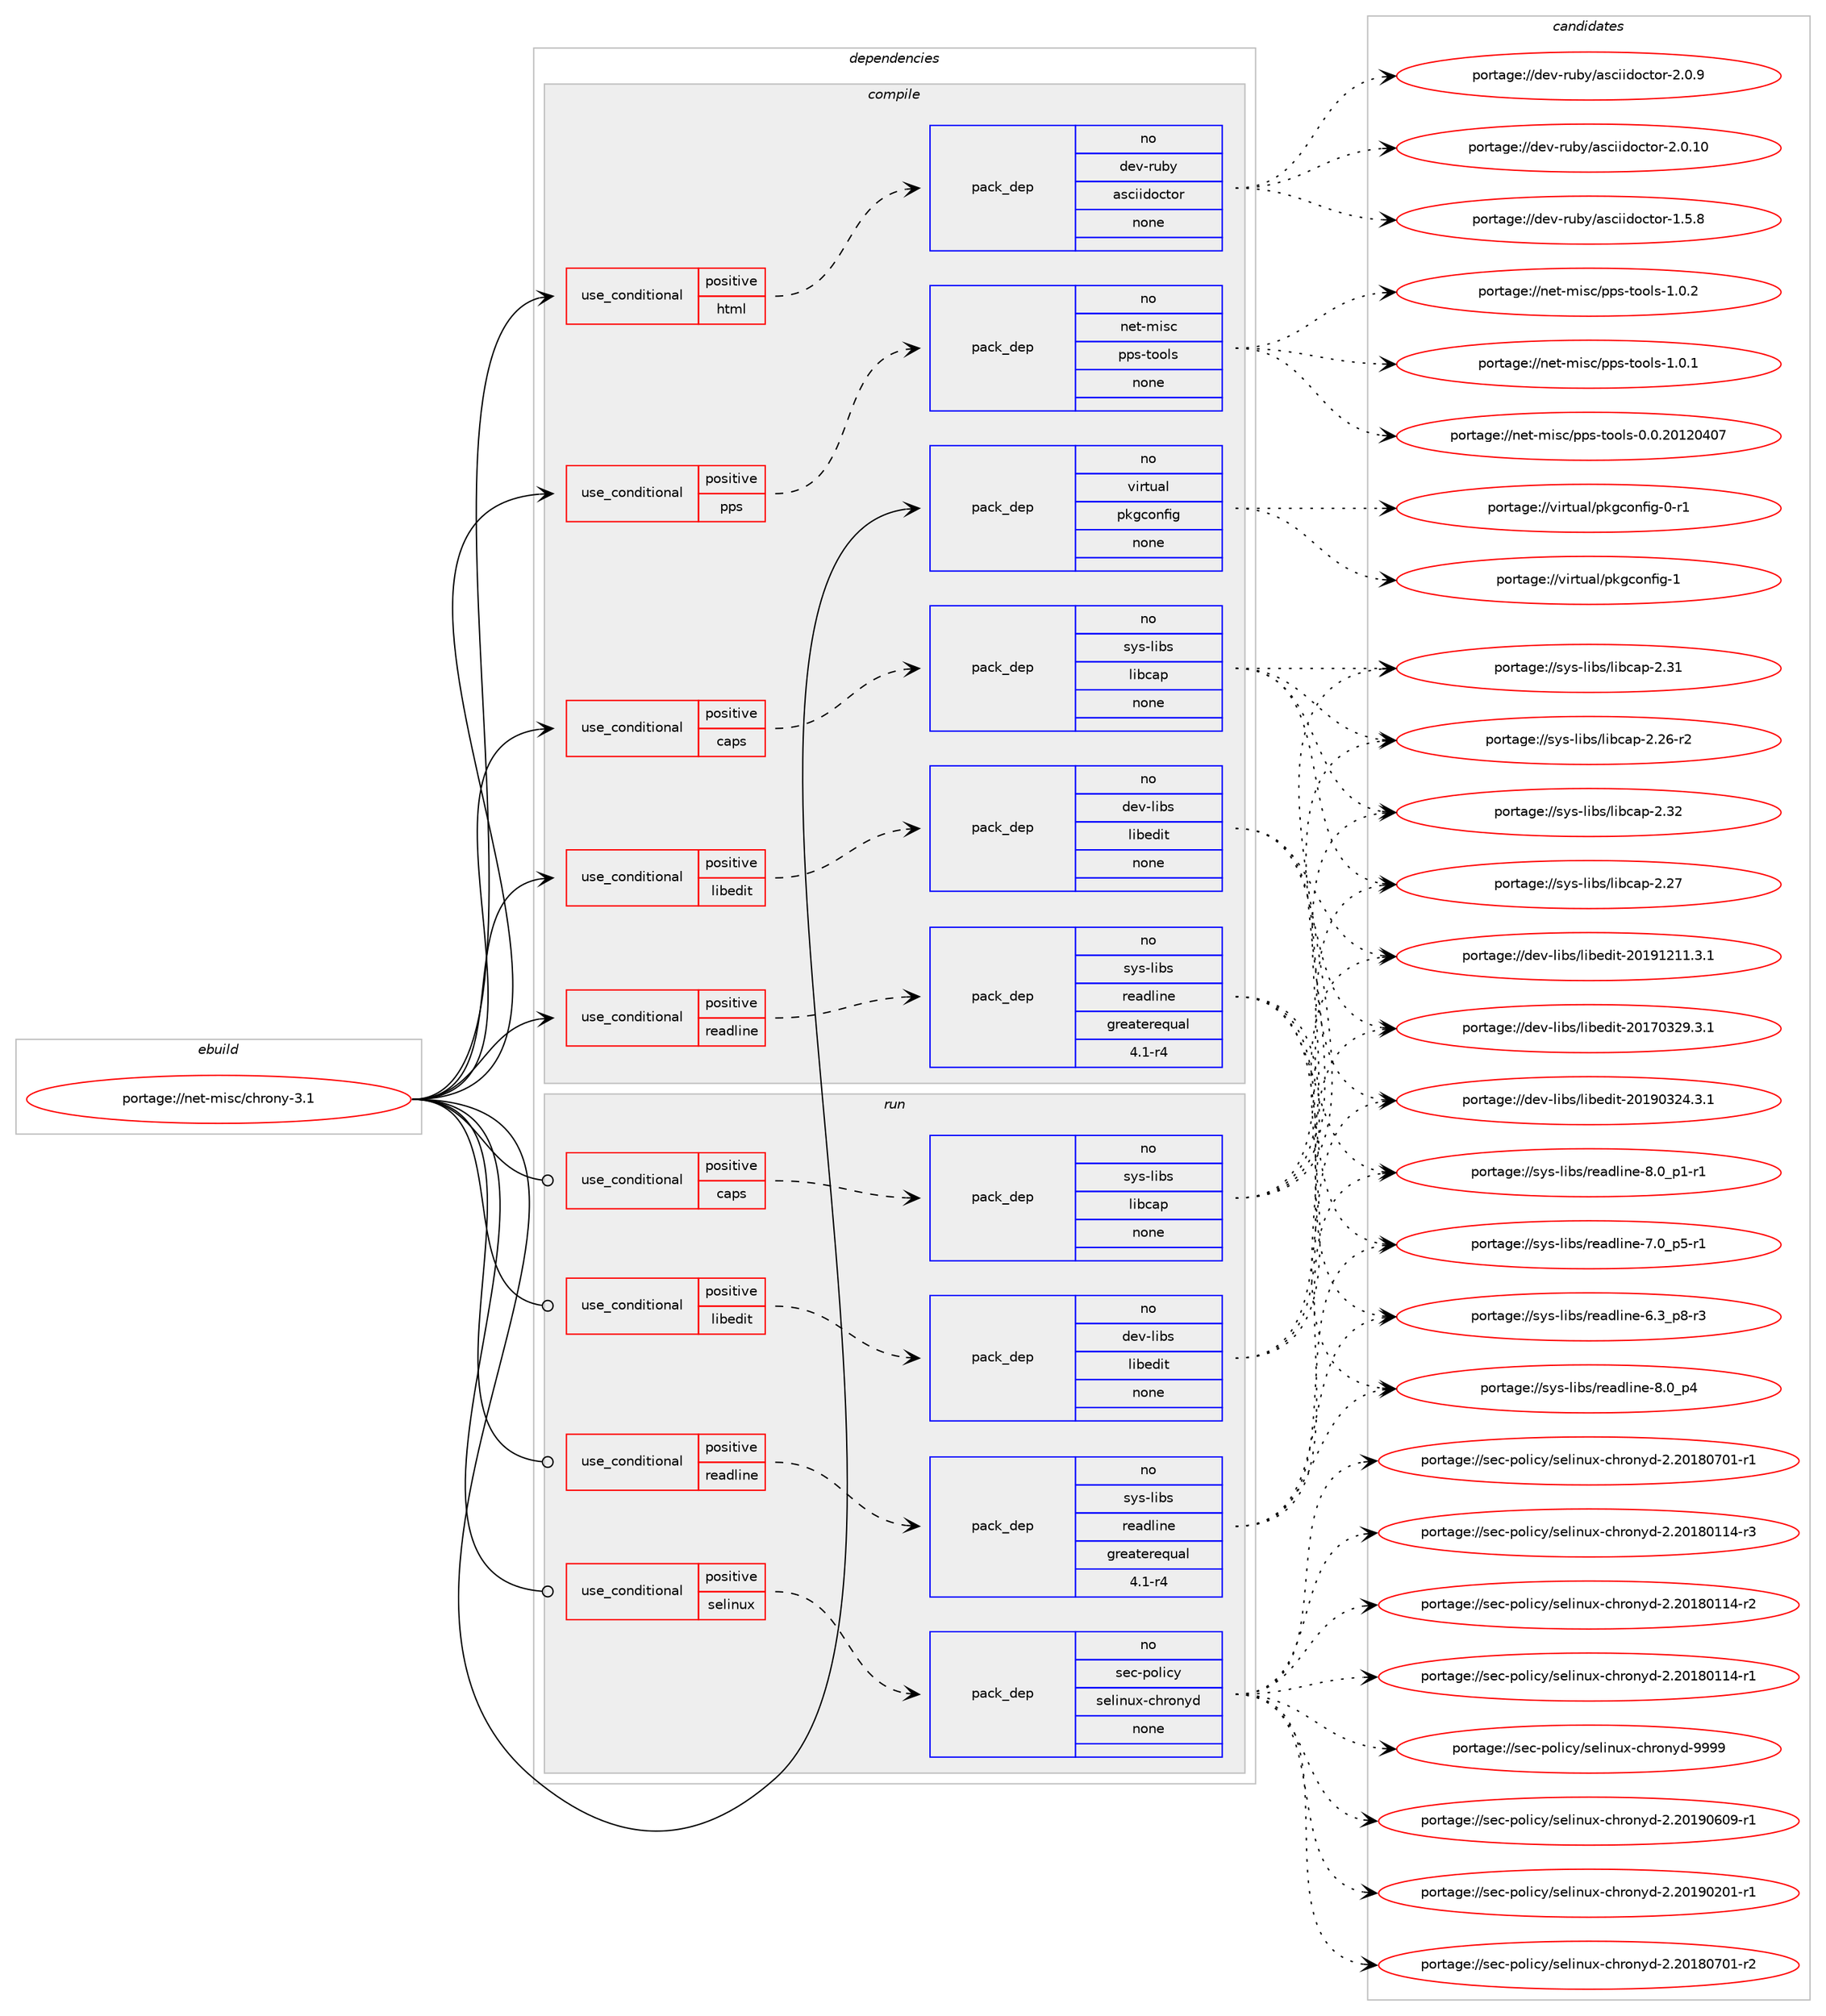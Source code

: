digraph prolog {

# *************
# Graph options
# *************

newrank=true;
concentrate=true;
compound=true;
graph [rankdir=LR,fontname=Helvetica,fontsize=10,ranksep=1.5];#, ranksep=2.5, nodesep=0.2];
edge  [arrowhead=vee];
node  [fontname=Helvetica,fontsize=10];

# **********
# The ebuild
# **********

subgraph cluster_leftcol {
color=gray;
rank=same;
label=<<i>ebuild</i>>;
id [label="portage://net-misc/chrony-3.1", color=red, width=4, href="../net-misc/chrony-3.1.svg"];
}

# ****************
# The dependencies
# ****************

subgraph cluster_midcol {
color=gray;
label=<<i>dependencies</i>>;
subgraph cluster_compile {
fillcolor="#eeeeee";
style=filled;
label=<<i>compile</i>>;
subgraph cond26421 {
dependency126625 [label=<<TABLE BORDER="0" CELLBORDER="1" CELLSPACING="0" CELLPADDING="4"><TR><TD ROWSPAN="3" CELLPADDING="10">use_conditional</TD></TR><TR><TD>positive</TD></TR><TR><TD>caps</TD></TR></TABLE>>, shape=none, color=red];
subgraph pack98069 {
dependency126626 [label=<<TABLE BORDER="0" CELLBORDER="1" CELLSPACING="0" CELLPADDING="4" WIDTH="220"><TR><TD ROWSPAN="6" CELLPADDING="30">pack_dep</TD></TR><TR><TD WIDTH="110">no</TD></TR><TR><TD>sys-libs</TD></TR><TR><TD>libcap</TD></TR><TR><TD>none</TD></TR><TR><TD></TD></TR></TABLE>>, shape=none, color=blue];
}
dependency126625:e -> dependency126626:w [weight=20,style="dashed",arrowhead="vee"];
}
id:e -> dependency126625:w [weight=20,style="solid",arrowhead="vee"];
subgraph cond26422 {
dependency126627 [label=<<TABLE BORDER="0" CELLBORDER="1" CELLSPACING="0" CELLPADDING="4"><TR><TD ROWSPAN="3" CELLPADDING="10">use_conditional</TD></TR><TR><TD>positive</TD></TR><TR><TD>html</TD></TR></TABLE>>, shape=none, color=red];
subgraph pack98070 {
dependency126628 [label=<<TABLE BORDER="0" CELLBORDER="1" CELLSPACING="0" CELLPADDING="4" WIDTH="220"><TR><TD ROWSPAN="6" CELLPADDING="30">pack_dep</TD></TR><TR><TD WIDTH="110">no</TD></TR><TR><TD>dev-ruby</TD></TR><TR><TD>asciidoctor</TD></TR><TR><TD>none</TD></TR><TR><TD></TD></TR></TABLE>>, shape=none, color=blue];
}
dependency126627:e -> dependency126628:w [weight=20,style="dashed",arrowhead="vee"];
}
id:e -> dependency126627:w [weight=20,style="solid",arrowhead="vee"];
subgraph cond26423 {
dependency126629 [label=<<TABLE BORDER="0" CELLBORDER="1" CELLSPACING="0" CELLPADDING="4"><TR><TD ROWSPAN="3" CELLPADDING="10">use_conditional</TD></TR><TR><TD>positive</TD></TR><TR><TD>libedit</TD></TR></TABLE>>, shape=none, color=red];
subgraph pack98071 {
dependency126630 [label=<<TABLE BORDER="0" CELLBORDER="1" CELLSPACING="0" CELLPADDING="4" WIDTH="220"><TR><TD ROWSPAN="6" CELLPADDING="30">pack_dep</TD></TR><TR><TD WIDTH="110">no</TD></TR><TR><TD>dev-libs</TD></TR><TR><TD>libedit</TD></TR><TR><TD>none</TD></TR><TR><TD></TD></TR></TABLE>>, shape=none, color=blue];
}
dependency126629:e -> dependency126630:w [weight=20,style="dashed",arrowhead="vee"];
}
id:e -> dependency126629:w [weight=20,style="solid",arrowhead="vee"];
subgraph cond26424 {
dependency126631 [label=<<TABLE BORDER="0" CELLBORDER="1" CELLSPACING="0" CELLPADDING="4"><TR><TD ROWSPAN="3" CELLPADDING="10">use_conditional</TD></TR><TR><TD>positive</TD></TR><TR><TD>pps</TD></TR></TABLE>>, shape=none, color=red];
subgraph pack98072 {
dependency126632 [label=<<TABLE BORDER="0" CELLBORDER="1" CELLSPACING="0" CELLPADDING="4" WIDTH="220"><TR><TD ROWSPAN="6" CELLPADDING="30">pack_dep</TD></TR><TR><TD WIDTH="110">no</TD></TR><TR><TD>net-misc</TD></TR><TR><TD>pps-tools</TD></TR><TR><TD>none</TD></TR><TR><TD></TD></TR></TABLE>>, shape=none, color=blue];
}
dependency126631:e -> dependency126632:w [weight=20,style="dashed",arrowhead="vee"];
}
id:e -> dependency126631:w [weight=20,style="solid",arrowhead="vee"];
subgraph cond26425 {
dependency126633 [label=<<TABLE BORDER="0" CELLBORDER="1" CELLSPACING="0" CELLPADDING="4"><TR><TD ROWSPAN="3" CELLPADDING="10">use_conditional</TD></TR><TR><TD>positive</TD></TR><TR><TD>readline</TD></TR></TABLE>>, shape=none, color=red];
subgraph pack98073 {
dependency126634 [label=<<TABLE BORDER="0" CELLBORDER="1" CELLSPACING="0" CELLPADDING="4" WIDTH="220"><TR><TD ROWSPAN="6" CELLPADDING="30">pack_dep</TD></TR><TR><TD WIDTH="110">no</TD></TR><TR><TD>sys-libs</TD></TR><TR><TD>readline</TD></TR><TR><TD>greaterequal</TD></TR><TR><TD>4.1-r4</TD></TR></TABLE>>, shape=none, color=blue];
}
dependency126633:e -> dependency126634:w [weight=20,style="dashed",arrowhead="vee"];
}
id:e -> dependency126633:w [weight=20,style="solid",arrowhead="vee"];
subgraph pack98074 {
dependency126635 [label=<<TABLE BORDER="0" CELLBORDER="1" CELLSPACING="0" CELLPADDING="4" WIDTH="220"><TR><TD ROWSPAN="6" CELLPADDING="30">pack_dep</TD></TR><TR><TD WIDTH="110">no</TD></TR><TR><TD>virtual</TD></TR><TR><TD>pkgconfig</TD></TR><TR><TD>none</TD></TR><TR><TD></TD></TR></TABLE>>, shape=none, color=blue];
}
id:e -> dependency126635:w [weight=20,style="solid",arrowhead="vee"];
}
subgraph cluster_compileandrun {
fillcolor="#eeeeee";
style=filled;
label=<<i>compile and run</i>>;
}
subgraph cluster_run {
fillcolor="#eeeeee";
style=filled;
label=<<i>run</i>>;
subgraph cond26426 {
dependency126636 [label=<<TABLE BORDER="0" CELLBORDER="1" CELLSPACING="0" CELLPADDING="4"><TR><TD ROWSPAN="3" CELLPADDING="10">use_conditional</TD></TR><TR><TD>positive</TD></TR><TR><TD>caps</TD></TR></TABLE>>, shape=none, color=red];
subgraph pack98075 {
dependency126637 [label=<<TABLE BORDER="0" CELLBORDER="1" CELLSPACING="0" CELLPADDING="4" WIDTH="220"><TR><TD ROWSPAN="6" CELLPADDING="30">pack_dep</TD></TR><TR><TD WIDTH="110">no</TD></TR><TR><TD>sys-libs</TD></TR><TR><TD>libcap</TD></TR><TR><TD>none</TD></TR><TR><TD></TD></TR></TABLE>>, shape=none, color=blue];
}
dependency126636:e -> dependency126637:w [weight=20,style="dashed",arrowhead="vee"];
}
id:e -> dependency126636:w [weight=20,style="solid",arrowhead="odot"];
subgraph cond26427 {
dependency126638 [label=<<TABLE BORDER="0" CELLBORDER="1" CELLSPACING="0" CELLPADDING="4"><TR><TD ROWSPAN="3" CELLPADDING="10">use_conditional</TD></TR><TR><TD>positive</TD></TR><TR><TD>libedit</TD></TR></TABLE>>, shape=none, color=red];
subgraph pack98076 {
dependency126639 [label=<<TABLE BORDER="0" CELLBORDER="1" CELLSPACING="0" CELLPADDING="4" WIDTH="220"><TR><TD ROWSPAN="6" CELLPADDING="30">pack_dep</TD></TR><TR><TD WIDTH="110">no</TD></TR><TR><TD>dev-libs</TD></TR><TR><TD>libedit</TD></TR><TR><TD>none</TD></TR><TR><TD></TD></TR></TABLE>>, shape=none, color=blue];
}
dependency126638:e -> dependency126639:w [weight=20,style="dashed",arrowhead="vee"];
}
id:e -> dependency126638:w [weight=20,style="solid",arrowhead="odot"];
subgraph cond26428 {
dependency126640 [label=<<TABLE BORDER="0" CELLBORDER="1" CELLSPACING="0" CELLPADDING="4"><TR><TD ROWSPAN="3" CELLPADDING="10">use_conditional</TD></TR><TR><TD>positive</TD></TR><TR><TD>readline</TD></TR></TABLE>>, shape=none, color=red];
subgraph pack98077 {
dependency126641 [label=<<TABLE BORDER="0" CELLBORDER="1" CELLSPACING="0" CELLPADDING="4" WIDTH="220"><TR><TD ROWSPAN="6" CELLPADDING="30">pack_dep</TD></TR><TR><TD WIDTH="110">no</TD></TR><TR><TD>sys-libs</TD></TR><TR><TD>readline</TD></TR><TR><TD>greaterequal</TD></TR><TR><TD>4.1-r4</TD></TR></TABLE>>, shape=none, color=blue];
}
dependency126640:e -> dependency126641:w [weight=20,style="dashed",arrowhead="vee"];
}
id:e -> dependency126640:w [weight=20,style="solid",arrowhead="odot"];
subgraph cond26429 {
dependency126642 [label=<<TABLE BORDER="0" CELLBORDER="1" CELLSPACING="0" CELLPADDING="4"><TR><TD ROWSPAN="3" CELLPADDING="10">use_conditional</TD></TR><TR><TD>positive</TD></TR><TR><TD>selinux</TD></TR></TABLE>>, shape=none, color=red];
subgraph pack98078 {
dependency126643 [label=<<TABLE BORDER="0" CELLBORDER="1" CELLSPACING="0" CELLPADDING="4" WIDTH="220"><TR><TD ROWSPAN="6" CELLPADDING="30">pack_dep</TD></TR><TR><TD WIDTH="110">no</TD></TR><TR><TD>sec-policy</TD></TR><TR><TD>selinux-chronyd</TD></TR><TR><TD>none</TD></TR><TR><TD></TD></TR></TABLE>>, shape=none, color=blue];
}
dependency126642:e -> dependency126643:w [weight=20,style="dashed",arrowhead="vee"];
}
id:e -> dependency126642:w [weight=20,style="solid",arrowhead="odot"];
}
}

# **************
# The candidates
# **************

subgraph cluster_choices {
rank=same;
color=gray;
label=<<i>candidates</i>>;

subgraph choice98069 {
color=black;
nodesep=1;
choice1151211154510810598115471081059899971124550465150 [label="portage://sys-libs/libcap-2.32", color=red, width=4,href="../sys-libs/libcap-2.32.svg"];
choice1151211154510810598115471081059899971124550465149 [label="portage://sys-libs/libcap-2.31", color=red, width=4,href="../sys-libs/libcap-2.31.svg"];
choice1151211154510810598115471081059899971124550465055 [label="portage://sys-libs/libcap-2.27", color=red, width=4,href="../sys-libs/libcap-2.27.svg"];
choice11512111545108105981154710810598999711245504650544511450 [label="portage://sys-libs/libcap-2.26-r2", color=red, width=4,href="../sys-libs/libcap-2.26-r2.svg"];
dependency126626:e -> choice1151211154510810598115471081059899971124550465150:w [style=dotted,weight="100"];
dependency126626:e -> choice1151211154510810598115471081059899971124550465149:w [style=dotted,weight="100"];
dependency126626:e -> choice1151211154510810598115471081059899971124550465055:w [style=dotted,weight="100"];
dependency126626:e -> choice11512111545108105981154710810598999711245504650544511450:w [style=dotted,weight="100"];
}
subgraph choice98070 {
color=black;
nodesep=1;
choice100101118451141179812147971159910510510011199116111114455046484657 [label="portage://dev-ruby/asciidoctor-2.0.9", color=red, width=4,href="../dev-ruby/asciidoctor-2.0.9.svg"];
choice10010111845114117981214797115991051051001119911611111445504648464948 [label="portage://dev-ruby/asciidoctor-2.0.10", color=red, width=4,href="../dev-ruby/asciidoctor-2.0.10.svg"];
choice100101118451141179812147971159910510510011199116111114454946534656 [label="portage://dev-ruby/asciidoctor-1.5.8", color=red, width=4,href="../dev-ruby/asciidoctor-1.5.8.svg"];
dependency126628:e -> choice100101118451141179812147971159910510510011199116111114455046484657:w [style=dotted,weight="100"];
dependency126628:e -> choice10010111845114117981214797115991051051001119911611111445504648464948:w [style=dotted,weight="100"];
dependency126628:e -> choice100101118451141179812147971159910510510011199116111114454946534656:w [style=dotted,weight="100"];
}
subgraph choice98071 {
color=black;
nodesep=1;
choice1001011184510810598115471081059810110010511645504849574950494946514649 [label="portage://dev-libs/libedit-20191211.3.1", color=red, width=4,href="../dev-libs/libedit-20191211.3.1.svg"];
choice1001011184510810598115471081059810110010511645504849574851505246514649 [label="portage://dev-libs/libedit-20190324.3.1", color=red, width=4,href="../dev-libs/libedit-20190324.3.1.svg"];
choice1001011184510810598115471081059810110010511645504849554851505746514649 [label="portage://dev-libs/libedit-20170329.3.1", color=red, width=4,href="../dev-libs/libedit-20170329.3.1.svg"];
dependency126630:e -> choice1001011184510810598115471081059810110010511645504849574950494946514649:w [style=dotted,weight="100"];
dependency126630:e -> choice1001011184510810598115471081059810110010511645504849574851505246514649:w [style=dotted,weight="100"];
dependency126630:e -> choice1001011184510810598115471081059810110010511645504849554851505746514649:w [style=dotted,weight="100"];
}
subgraph choice98072 {
color=black;
nodesep=1;
choice11010111645109105115994711211211545116111111108115454946484650 [label="portage://net-misc/pps-tools-1.0.2", color=red, width=4,href="../net-misc/pps-tools-1.0.2.svg"];
choice11010111645109105115994711211211545116111111108115454946484649 [label="portage://net-misc/pps-tools-1.0.1", color=red, width=4,href="../net-misc/pps-tools-1.0.1.svg"];
choice1101011164510910511599471121121154511611111110811545484648465048495048524855 [label="portage://net-misc/pps-tools-0.0.20120407", color=red, width=4,href="../net-misc/pps-tools-0.0.20120407.svg"];
dependency126632:e -> choice11010111645109105115994711211211545116111111108115454946484650:w [style=dotted,weight="100"];
dependency126632:e -> choice11010111645109105115994711211211545116111111108115454946484649:w [style=dotted,weight="100"];
dependency126632:e -> choice1101011164510910511599471121121154511611111110811545484648465048495048524855:w [style=dotted,weight="100"];
}
subgraph choice98073 {
color=black;
nodesep=1;
choice11512111545108105981154711410197100108105110101455646489511252 [label="portage://sys-libs/readline-8.0_p4", color=red, width=4,href="../sys-libs/readline-8.0_p4.svg"];
choice115121115451081059811547114101971001081051101014556464895112494511449 [label="portage://sys-libs/readline-8.0_p1-r1", color=red, width=4,href="../sys-libs/readline-8.0_p1-r1.svg"];
choice115121115451081059811547114101971001081051101014555464895112534511449 [label="portage://sys-libs/readline-7.0_p5-r1", color=red, width=4,href="../sys-libs/readline-7.0_p5-r1.svg"];
choice115121115451081059811547114101971001081051101014554465195112564511451 [label="portage://sys-libs/readline-6.3_p8-r3", color=red, width=4,href="../sys-libs/readline-6.3_p8-r3.svg"];
dependency126634:e -> choice11512111545108105981154711410197100108105110101455646489511252:w [style=dotted,weight="100"];
dependency126634:e -> choice115121115451081059811547114101971001081051101014556464895112494511449:w [style=dotted,weight="100"];
dependency126634:e -> choice115121115451081059811547114101971001081051101014555464895112534511449:w [style=dotted,weight="100"];
dependency126634:e -> choice115121115451081059811547114101971001081051101014554465195112564511451:w [style=dotted,weight="100"];
}
subgraph choice98074 {
color=black;
nodesep=1;
choice1181051141161179710847112107103991111101021051034549 [label="portage://virtual/pkgconfig-1", color=red, width=4,href="../virtual/pkgconfig-1.svg"];
choice11810511411611797108471121071039911111010210510345484511449 [label="portage://virtual/pkgconfig-0-r1", color=red, width=4,href="../virtual/pkgconfig-0-r1.svg"];
dependency126635:e -> choice1181051141161179710847112107103991111101021051034549:w [style=dotted,weight="100"];
dependency126635:e -> choice11810511411611797108471121071039911111010210510345484511449:w [style=dotted,weight="100"];
}
subgraph choice98075 {
color=black;
nodesep=1;
choice1151211154510810598115471081059899971124550465150 [label="portage://sys-libs/libcap-2.32", color=red, width=4,href="../sys-libs/libcap-2.32.svg"];
choice1151211154510810598115471081059899971124550465149 [label="portage://sys-libs/libcap-2.31", color=red, width=4,href="../sys-libs/libcap-2.31.svg"];
choice1151211154510810598115471081059899971124550465055 [label="portage://sys-libs/libcap-2.27", color=red, width=4,href="../sys-libs/libcap-2.27.svg"];
choice11512111545108105981154710810598999711245504650544511450 [label="portage://sys-libs/libcap-2.26-r2", color=red, width=4,href="../sys-libs/libcap-2.26-r2.svg"];
dependency126637:e -> choice1151211154510810598115471081059899971124550465150:w [style=dotted,weight="100"];
dependency126637:e -> choice1151211154510810598115471081059899971124550465149:w [style=dotted,weight="100"];
dependency126637:e -> choice1151211154510810598115471081059899971124550465055:w [style=dotted,weight="100"];
dependency126637:e -> choice11512111545108105981154710810598999711245504650544511450:w [style=dotted,weight="100"];
}
subgraph choice98076 {
color=black;
nodesep=1;
choice1001011184510810598115471081059810110010511645504849574950494946514649 [label="portage://dev-libs/libedit-20191211.3.1", color=red, width=4,href="../dev-libs/libedit-20191211.3.1.svg"];
choice1001011184510810598115471081059810110010511645504849574851505246514649 [label="portage://dev-libs/libedit-20190324.3.1", color=red, width=4,href="../dev-libs/libedit-20190324.3.1.svg"];
choice1001011184510810598115471081059810110010511645504849554851505746514649 [label="portage://dev-libs/libedit-20170329.3.1", color=red, width=4,href="../dev-libs/libedit-20170329.3.1.svg"];
dependency126639:e -> choice1001011184510810598115471081059810110010511645504849574950494946514649:w [style=dotted,weight="100"];
dependency126639:e -> choice1001011184510810598115471081059810110010511645504849574851505246514649:w [style=dotted,weight="100"];
dependency126639:e -> choice1001011184510810598115471081059810110010511645504849554851505746514649:w [style=dotted,weight="100"];
}
subgraph choice98077 {
color=black;
nodesep=1;
choice11512111545108105981154711410197100108105110101455646489511252 [label="portage://sys-libs/readline-8.0_p4", color=red, width=4,href="../sys-libs/readline-8.0_p4.svg"];
choice115121115451081059811547114101971001081051101014556464895112494511449 [label="portage://sys-libs/readline-8.0_p1-r1", color=red, width=4,href="../sys-libs/readline-8.0_p1-r1.svg"];
choice115121115451081059811547114101971001081051101014555464895112534511449 [label="portage://sys-libs/readline-7.0_p5-r1", color=red, width=4,href="../sys-libs/readline-7.0_p5-r1.svg"];
choice115121115451081059811547114101971001081051101014554465195112564511451 [label="portage://sys-libs/readline-6.3_p8-r3", color=red, width=4,href="../sys-libs/readline-6.3_p8-r3.svg"];
dependency126641:e -> choice11512111545108105981154711410197100108105110101455646489511252:w [style=dotted,weight="100"];
dependency126641:e -> choice115121115451081059811547114101971001081051101014556464895112494511449:w [style=dotted,weight="100"];
dependency126641:e -> choice115121115451081059811547114101971001081051101014555464895112534511449:w [style=dotted,weight="100"];
dependency126641:e -> choice115121115451081059811547114101971001081051101014554465195112564511451:w [style=dotted,weight="100"];
}
subgraph choice98078 {
color=black;
nodesep=1;
choice1151019945112111108105991214711510110810511011712045991041141111101211004557575757 [label="portage://sec-policy/selinux-chronyd-9999", color=red, width=4,href="../sec-policy/selinux-chronyd-9999.svg"];
choice11510199451121111081059912147115101108105110117120459910411411111012110045504650484957485448574511449 [label="portage://sec-policy/selinux-chronyd-2.20190609-r1", color=red, width=4,href="../sec-policy/selinux-chronyd-2.20190609-r1.svg"];
choice11510199451121111081059912147115101108105110117120459910411411111012110045504650484957485048494511449 [label="portage://sec-policy/selinux-chronyd-2.20190201-r1", color=red, width=4,href="../sec-policy/selinux-chronyd-2.20190201-r1.svg"];
choice11510199451121111081059912147115101108105110117120459910411411111012110045504650484956485548494511450 [label="portage://sec-policy/selinux-chronyd-2.20180701-r2", color=red, width=4,href="../sec-policy/selinux-chronyd-2.20180701-r2.svg"];
choice11510199451121111081059912147115101108105110117120459910411411111012110045504650484956485548494511449 [label="portage://sec-policy/selinux-chronyd-2.20180701-r1", color=red, width=4,href="../sec-policy/selinux-chronyd-2.20180701-r1.svg"];
choice11510199451121111081059912147115101108105110117120459910411411111012110045504650484956484949524511451 [label="portage://sec-policy/selinux-chronyd-2.20180114-r3", color=red, width=4,href="../sec-policy/selinux-chronyd-2.20180114-r3.svg"];
choice11510199451121111081059912147115101108105110117120459910411411111012110045504650484956484949524511450 [label="portage://sec-policy/selinux-chronyd-2.20180114-r2", color=red, width=4,href="../sec-policy/selinux-chronyd-2.20180114-r2.svg"];
choice11510199451121111081059912147115101108105110117120459910411411111012110045504650484956484949524511449 [label="portage://sec-policy/selinux-chronyd-2.20180114-r1", color=red, width=4,href="../sec-policy/selinux-chronyd-2.20180114-r1.svg"];
dependency126643:e -> choice1151019945112111108105991214711510110810511011712045991041141111101211004557575757:w [style=dotted,weight="100"];
dependency126643:e -> choice11510199451121111081059912147115101108105110117120459910411411111012110045504650484957485448574511449:w [style=dotted,weight="100"];
dependency126643:e -> choice11510199451121111081059912147115101108105110117120459910411411111012110045504650484957485048494511449:w [style=dotted,weight="100"];
dependency126643:e -> choice11510199451121111081059912147115101108105110117120459910411411111012110045504650484956485548494511450:w [style=dotted,weight="100"];
dependency126643:e -> choice11510199451121111081059912147115101108105110117120459910411411111012110045504650484956485548494511449:w [style=dotted,weight="100"];
dependency126643:e -> choice11510199451121111081059912147115101108105110117120459910411411111012110045504650484956484949524511451:w [style=dotted,weight="100"];
dependency126643:e -> choice11510199451121111081059912147115101108105110117120459910411411111012110045504650484956484949524511450:w [style=dotted,weight="100"];
dependency126643:e -> choice11510199451121111081059912147115101108105110117120459910411411111012110045504650484956484949524511449:w [style=dotted,weight="100"];
}
}

}
